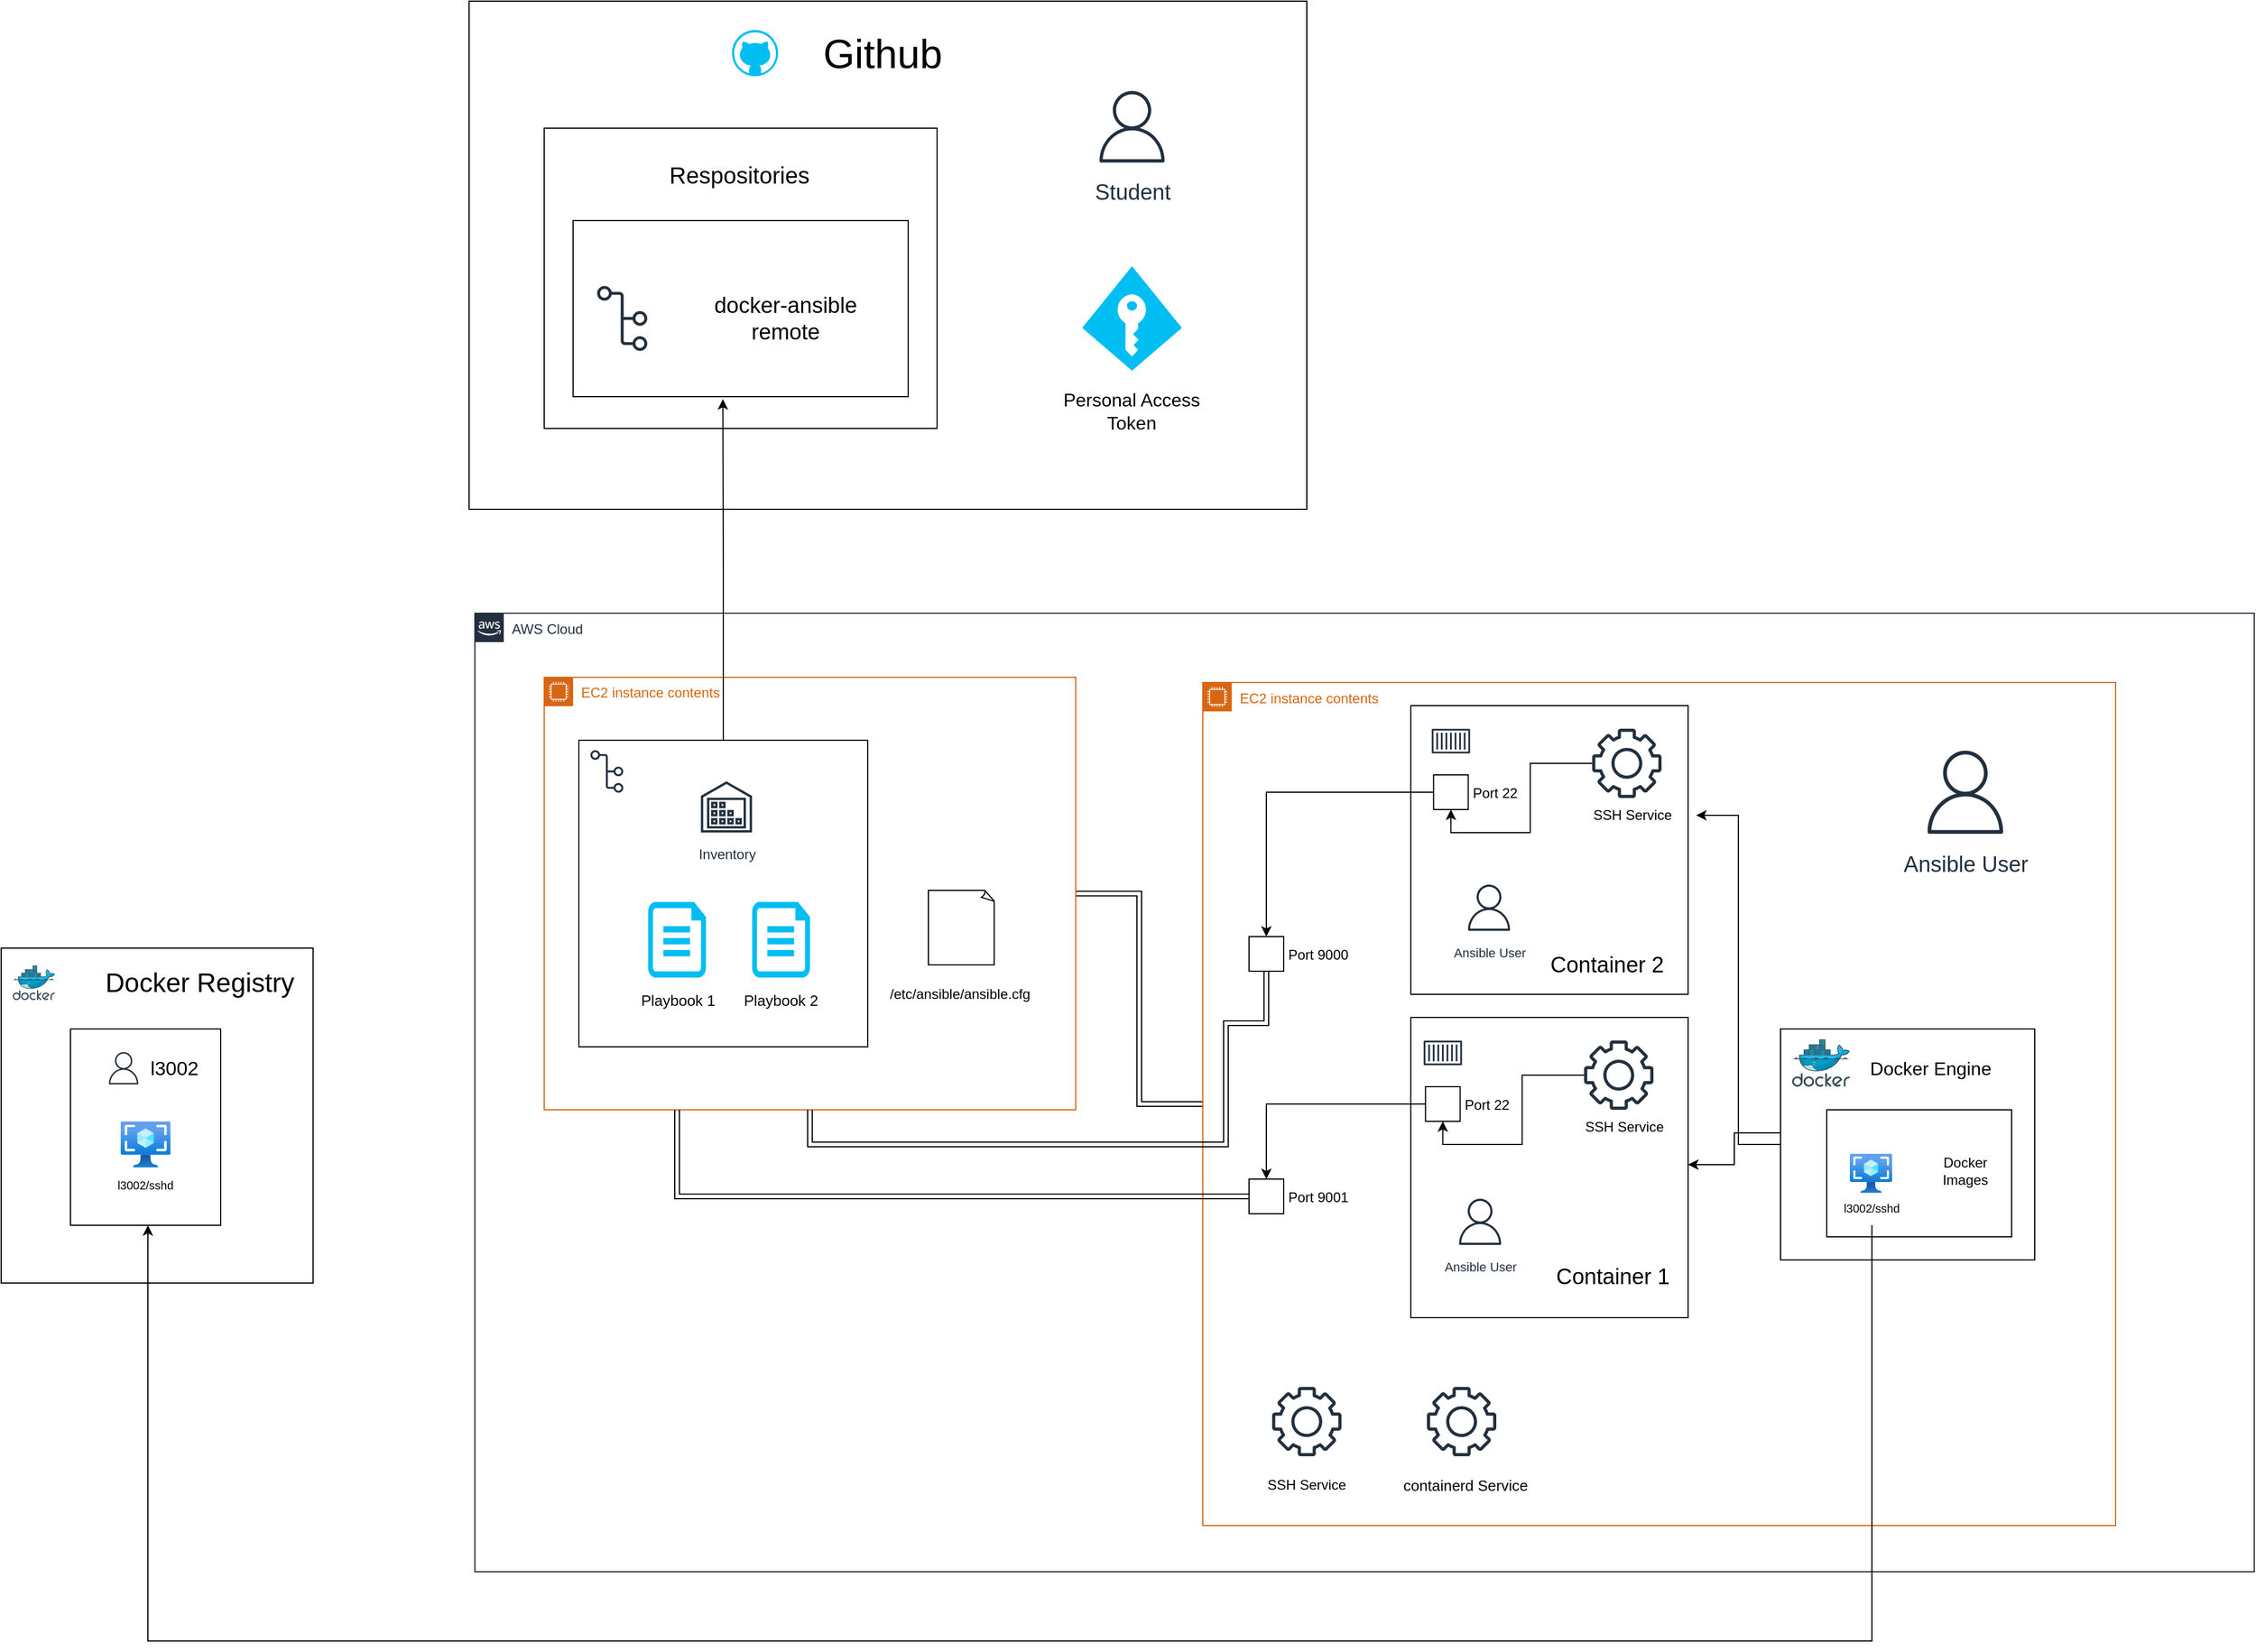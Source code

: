 <mxfile version="24.2.5" type="device">
  <diagram name="Page-1" id="YDpm7EfUB-LVqQbUf0rT">
    <mxGraphModel dx="3500" dy="2957" grid="1" gridSize="10" guides="1" tooltips="1" connect="1" arrows="1" fold="1" page="1" pageScale="1" pageWidth="850" pageHeight="1100" math="0" shadow="0">
      <root>
        <mxCell id="0" />
        <mxCell id="1" parent="0" />
        <mxCell id="X7L6hgSxwBVtEqUktsaV-165" value="" style="rounded=0;whiteSpace=wrap;html=1;" vertex="1" parent="1">
          <mxGeometry x="425" y="-720" width="725" height="440" as="geometry" />
        </mxCell>
        <mxCell id="X7L6hgSxwBVtEqUktsaV-4" value="" style="rounded=0;whiteSpace=wrap;html=1;" vertex="1" parent="1">
          <mxGeometry x="20" y="100" width="270" height="290" as="geometry" />
        </mxCell>
        <mxCell id="X7L6hgSxwBVtEqUktsaV-121" value="" style="rounded=0;whiteSpace=wrap;html=1;" vertex="1" parent="1">
          <mxGeometry x="80" y="170" width="130" height="170" as="geometry" />
        </mxCell>
        <mxCell id="X7L6hgSxwBVtEqUktsaV-1" value="" style="image;sketch=0;aspect=fixed;html=1;points=[];align=center;fontSize=12;image=img/lib/mscae/Docker.svg;" vertex="1" parent="1">
          <mxGeometry x="30" y="115" width="36.59" height="30" as="geometry" />
        </mxCell>
        <mxCell id="X7L6hgSxwBVtEqUktsaV-6" value="&lt;font style=&quot;font-size: 23px;&quot;&gt;Docker Registry&lt;/font&gt;" style="text;html=1;align=center;verticalAlign=middle;whiteSpace=wrap;rounded=0;" vertex="1" parent="1">
          <mxGeometry x="66.59" y="120" width="250" height="20" as="geometry" />
        </mxCell>
        <mxCell id="X7L6hgSxwBVtEqUktsaV-9" value="&lt;font style=&quot;font-size: 17px;&quot;&gt;l3002&lt;/font&gt;" style="text;html=1;align=center;verticalAlign=middle;whiteSpace=wrap;rounded=0;" vertex="1" parent="1">
          <mxGeometry x="140" y="190" width="60" height="30" as="geometry" />
        </mxCell>
        <mxCell id="X7L6hgSxwBVtEqUktsaV-11" value="" style="sketch=0;outlineConnect=0;fontColor=#232F3E;gradientColor=none;fillColor=#232F3D;strokeColor=none;dashed=0;verticalLabelPosition=bottom;verticalAlign=top;align=center;html=1;fontSize=12;fontStyle=0;aspect=fixed;pointerEvents=1;shape=mxgraph.aws4.user;" vertex="1" parent="1">
          <mxGeometry x="112" y="190" width="28" height="28" as="geometry" />
        </mxCell>
        <mxCell id="X7L6hgSxwBVtEqUktsaV-40" value="AWS Cloud" style="points=[[0,0],[0.25,0],[0.5,0],[0.75,0],[1,0],[1,0.25],[1,0.5],[1,0.75],[1,1],[0.75,1],[0.5,1],[0.25,1],[0,1],[0,0.75],[0,0.5],[0,0.25]];outlineConnect=0;gradientColor=none;html=1;whiteSpace=wrap;fontSize=12;fontStyle=0;container=1;pointerEvents=0;collapsible=0;recursiveResize=0;shape=mxgraph.aws4.group;grIcon=mxgraph.aws4.group_aws_cloud_alt;strokeColor=#232F3E;fillColor=none;verticalAlign=top;align=left;spacingLeft=30;fontColor=#232F3E;dashed=0;" vertex="1" parent="1">
          <mxGeometry x="430" y="-190" width="1540" height="830" as="geometry" />
        </mxCell>
        <mxCell id="X7L6hgSxwBVtEqUktsaV-44" style="edgeStyle=orthogonalEdgeStyle;rounded=0;orthogonalLoop=1;jettySize=auto;html=1;exitX=1;exitY=0.5;exitDx=0;exitDy=0;entryX=0;entryY=0.5;entryDx=0;entryDy=0;shape=link;" edge="1" parent="X7L6hgSxwBVtEqUktsaV-40" source="X7L6hgSxwBVtEqUktsaV-42" target="X7L6hgSxwBVtEqUktsaV-43">
          <mxGeometry relative="1" as="geometry" />
        </mxCell>
        <mxCell id="X7L6hgSxwBVtEqUktsaV-42" value="EC2 instance contents" style="points=[[0,0],[0.25,0],[0.5,0],[0.75,0],[1,0],[1,0.25],[1,0.5],[1,0.75],[1,1],[0.75,1],[0.5,1],[0.25,1],[0,1],[0,0.75],[0,0.5],[0,0.25]];outlineConnect=0;gradientColor=none;html=1;whiteSpace=wrap;fontSize=12;fontStyle=0;container=1;pointerEvents=0;collapsible=0;recursiveResize=0;shape=mxgraph.aws4.group;grIcon=mxgraph.aws4.group_ec2_instance_contents;strokeColor=#D86613;fillColor=none;verticalAlign=top;align=left;spacingLeft=30;fontColor=#D86613;dashed=0;" vertex="1" parent="X7L6hgSxwBVtEqUktsaV-40">
          <mxGeometry x="60" y="55.46" width="460" height="374.54" as="geometry" />
        </mxCell>
        <mxCell id="X7L6hgSxwBVtEqUktsaV-188" value="" style="whiteSpace=wrap;html=1;shape=mxgraph.basic.document" vertex="1" parent="X7L6hgSxwBVtEqUktsaV-42">
          <mxGeometry x="332.5" y="184.54" width="57.5" height="64.54" as="geometry" />
        </mxCell>
        <mxCell id="X7L6hgSxwBVtEqUktsaV-190" value="/etc/ansible/ansible.cfg" style="text;html=1;align=center;verticalAlign=middle;whiteSpace=wrap;rounded=0;" vertex="1" parent="X7L6hgSxwBVtEqUktsaV-42">
          <mxGeometry x="330" y="260" width="60" height="30" as="geometry" />
        </mxCell>
        <mxCell id="X7L6hgSxwBVtEqUktsaV-191" value="" style="rounded=0;whiteSpace=wrap;html=1;" vertex="1" parent="X7L6hgSxwBVtEqUktsaV-42">
          <mxGeometry x="30" y="54.54" width="250" height="265.46" as="geometry" />
        </mxCell>
        <mxCell id="X7L6hgSxwBVtEqUktsaV-192" value="" style="sketch=0;outlineConnect=0;fontColor=#232F3E;gradientColor=none;fillColor=#232F3D;strokeColor=none;dashed=0;verticalLabelPosition=bottom;verticalAlign=top;align=center;html=1;fontSize=12;fontStyle=0;aspect=fixed;pointerEvents=1;shape=mxgraph.aws4.git_repository;" vertex="1" parent="X7L6hgSxwBVtEqUktsaV-42">
          <mxGeometry x="40" y="63.08" width="28.4" height="36.92" as="geometry" />
        </mxCell>
        <mxCell id="X7L6hgSxwBVtEqUktsaV-193" value="" style="verticalLabelPosition=bottom;html=1;verticalAlign=top;align=center;strokeColor=none;fillColor=#00BEF2;shape=mxgraph.azure.cloud_services_configuration_file;pointerEvents=1;" vertex="1" parent="X7L6hgSxwBVtEqUktsaV-42">
          <mxGeometry x="90" y="194.54" width="50" height="65.46" as="geometry" />
        </mxCell>
        <mxCell id="X7L6hgSxwBVtEqUktsaV-194" value="" style="verticalLabelPosition=bottom;html=1;verticalAlign=top;align=center;strokeColor=none;fillColor=#00BEF2;shape=mxgraph.azure.cloud_services_configuration_file;pointerEvents=1;" vertex="1" parent="X7L6hgSxwBVtEqUktsaV-42">
          <mxGeometry x="180" y="194.54" width="50" height="65.46" as="geometry" />
        </mxCell>
        <mxCell id="X7L6hgSxwBVtEqUktsaV-200" value="Inventory" style="sketch=0;outlineConnect=0;fontColor=#232F3E;gradientColor=none;strokeColor=#232F3E;fillColor=#ffffff;dashed=0;verticalLabelPosition=bottom;verticalAlign=top;align=center;html=1;fontSize=12;fontStyle=0;aspect=fixed;shape=mxgraph.aws4.resourceIcon;resIcon=mxgraph.aws4.inventory;" vertex="1" parent="X7L6hgSxwBVtEqUktsaV-42">
          <mxGeometry x="130" y="84.54" width="55.46" height="55.46" as="geometry" />
        </mxCell>
        <mxCell id="X7L6hgSxwBVtEqUktsaV-201" value="&lt;font style=&quot;font-size: 13px;&quot;&gt;Playbook 1&lt;/font&gt;" style="text;html=1;align=center;verticalAlign=middle;whiteSpace=wrap;rounded=0;" vertex="1" parent="X7L6hgSxwBVtEqUktsaV-42">
          <mxGeometry x="60.71" y="264.54" width="110" height="30" as="geometry" />
        </mxCell>
        <mxCell id="X7L6hgSxwBVtEqUktsaV-202" value="&lt;font style=&quot;font-size: 13px;&quot;&gt;Playbook 2&lt;/font&gt;" style="text;html=1;align=center;verticalAlign=middle;whiteSpace=wrap;rounded=0;" vertex="1" parent="X7L6hgSxwBVtEqUktsaV-42">
          <mxGeometry x="150" y="264.54" width="110" height="30" as="geometry" />
        </mxCell>
        <mxCell id="X7L6hgSxwBVtEqUktsaV-43" value="EC2 instance contents" style="points=[[0,0],[0.25,0],[0.5,0],[0.75,0],[1,0],[1,0.25],[1,0.5],[1,0.75],[1,1],[0.75,1],[0.5,1],[0.25,1],[0,1],[0,0.75],[0,0.5],[0,0.25]];outlineConnect=0;gradientColor=none;html=1;whiteSpace=wrap;fontSize=12;fontStyle=0;container=1;pointerEvents=0;collapsible=0;recursiveResize=0;shape=mxgraph.aws4.group;grIcon=mxgraph.aws4.group_ec2_instance_contents;strokeColor=#D86613;fillColor=none;verticalAlign=top;align=left;spacingLeft=30;fontColor=#D86613;dashed=0;" vertex="1" parent="X7L6hgSxwBVtEqUktsaV-40">
          <mxGeometry x="630" y="60" width="790" height="730" as="geometry" />
        </mxCell>
        <mxCell id="X7L6hgSxwBVtEqUktsaV-87" value="" style="rounded=0;whiteSpace=wrap;html=1;" vertex="1" parent="X7L6hgSxwBVtEqUktsaV-43">
          <mxGeometry x="500" y="300" width="220" height="200" as="geometry" />
        </mxCell>
        <mxCell id="X7L6hgSxwBVtEqUktsaV-115" value="" style="rounded=0;whiteSpace=wrap;html=1;" vertex="1" parent="X7L6hgSxwBVtEqUktsaV-43">
          <mxGeometry x="540" y="370" width="160" height="110" as="geometry" />
        </mxCell>
        <mxCell id="X7L6hgSxwBVtEqUktsaV-52" value="" style="rounded=0;whiteSpace=wrap;html=1;" vertex="1" parent="X7L6hgSxwBVtEqUktsaV-43">
          <mxGeometry x="180" y="290" width="240" height="260" as="geometry" />
        </mxCell>
        <mxCell id="X7L6hgSxwBVtEqUktsaV-53" value="" style="sketch=0;outlineConnect=0;fontColor=#232F3E;gradientColor=none;strokeColor=#232F3E;fillColor=#ffffff;dashed=0;verticalLabelPosition=bottom;verticalAlign=top;align=center;html=1;fontSize=12;fontStyle=0;aspect=fixed;shape=mxgraph.aws4.resourceIcon;resIcon=mxgraph.aws4.container_1;" vertex="1" parent="X7L6hgSxwBVtEqUktsaV-43">
          <mxGeometry x="187" y="300" width="41.46" height="41.46" as="geometry" />
        </mxCell>
        <mxCell id="X7L6hgSxwBVtEqUktsaV-66" style="edgeStyle=orthogonalEdgeStyle;rounded=0;orthogonalLoop=1;jettySize=auto;html=1;exitX=0;exitY=0.5;exitDx=0;exitDy=0;entryX=0.5;entryY=0;entryDx=0;entryDy=0;" edge="1" parent="X7L6hgSxwBVtEqUktsaV-43" source="X7L6hgSxwBVtEqUktsaV-55" target="X7L6hgSxwBVtEqUktsaV-63">
          <mxGeometry relative="1" as="geometry" />
        </mxCell>
        <mxCell id="X7L6hgSxwBVtEqUktsaV-55" value="Port 22" style="fontStyle=0;labelPosition=right;verticalLabelPosition=middle;align=left;verticalAlign=middle;spacingLeft=2;" vertex="1" parent="X7L6hgSxwBVtEqUktsaV-43">
          <mxGeometry x="192.73" y="350" width="30" height="30" as="geometry" />
        </mxCell>
        <mxCell id="X7L6hgSxwBVtEqUktsaV-68" style="edgeStyle=orthogonalEdgeStyle;rounded=0;orthogonalLoop=1;jettySize=auto;html=1;entryX=0.5;entryY=1;entryDx=0;entryDy=0;" edge="1" parent="X7L6hgSxwBVtEqUktsaV-43" source="X7L6hgSxwBVtEqUktsaV-60" target="X7L6hgSxwBVtEqUktsaV-55">
          <mxGeometry relative="1" as="geometry" />
        </mxCell>
        <mxCell id="X7L6hgSxwBVtEqUktsaV-60" value="" style="sketch=0;outlineConnect=0;fontColor=#232F3E;gradientColor=none;fillColor=#232F3D;strokeColor=none;dashed=0;verticalLabelPosition=bottom;verticalAlign=top;align=center;html=1;fontSize=12;fontStyle=0;aspect=fixed;pointerEvents=1;shape=mxgraph.aws4.gear;" vertex="1" parent="X7L6hgSxwBVtEqUktsaV-43">
          <mxGeometry x="330" y="310" width="60" height="60" as="geometry" />
        </mxCell>
        <mxCell id="X7L6hgSxwBVtEqUktsaV-63" value="Port 9001" style="fontStyle=0;labelPosition=right;verticalLabelPosition=middle;align=left;verticalAlign=middle;spacingLeft=2;" vertex="1" parent="X7L6hgSxwBVtEqUktsaV-43">
          <mxGeometry x="40" y="430" width="30" height="30" as="geometry" />
        </mxCell>
        <mxCell id="X7L6hgSxwBVtEqUktsaV-64" value="Port 9000" style="fontStyle=0;labelPosition=right;verticalLabelPosition=middle;align=left;verticalAlign=middle;spacingLeft=2;" vertex="1" parent="X7L6hgSxwBVtEqUktsaV-43">
          <mxGeometry x="40" y="220" width="30" height="30" as="geometry" />
        </mxCell>
        <mxCell id="X7L6hgSxwBVtEqUktsaV-67" value="&lt;font style=&quot;font-size: 12px;&quot;&gt;SSH Service&lt;/font&gt;" style="text;html=1;align=center;verticalAlign=middle;whiteSpace=wrap;rounded=0;" vertex="1" parent="X7L6hgSxwBVtEqUktsaV-43">
          <mxGeometry x="310" y="370" width="110" height="30" as="geometry" />
        </mxCell>
        <mxCell id="X7L6hgSxwBVtEqUktsaV-69" value="" style="rounded=0;whiteSpace=wrap;html=1;" vertex="1" parent="X7L6hgSxwBVtEqUktsaV-43">
          <mxGeometry x="180" y="20" width="240" height="250" as="geometry" />
        </mxCell>
        <mxCell id="X7L6hgSxwBVtEqUktsaV-70" value="" style="sketch=0;outlineConnect=0;fontColor=#232F3E;gradientColor=none;strokeColor=#232F3E;fillColor=#ffffff;dashed=0;verticalLabelPosition=bottom;verticalAlign=top;align=center;html=1;fontSize=12;fontStyle=0;aspect=fixed;shape=mxgraph.aws4.resourceIcon;resIcon=mxgraph.aws4.container_1;" vertex="1" parent="X7L6hgSxwBVtEqUktsaV-43">
          <mxGeometry x="194" y="30" width="41.46" height="41.46" as="geometry" />
        </mxCell>
        <mxCell id="X7L6hgSxwBVtEqUktsaV-84" style="edgeStyle=orthogonalEdgeStyle;rounded=0;orthogonalLoop=1;jettySize=auto;html=1;exitX=0;exitY=0.5;exitDx=0;exitDy=0;entryX=0.5;entryY=0;entryDx=0;entryDy=0;" edge="1" parent="X7L6hgSxwBVtEqUktsaV-43" source="X7L6hgSxwBVtEqUktsaV-71" target="X7L6hgSxwBVtEqUktsaV-64">
          <mxGeometry relative="1" as="geometry" />
        </mxCell>
        <mxCell id="X7L6hgSxwBVtEqUktsaV-71" value="Port 22" style="fontStyle=0;labelPosition=right;verticalLabelPosition=middle;align=left;verticalAlign=middle;spacingLeft=2;" vertex="1" parent="X7L6hgSxwBVtEqUktsaV-43">
          <mxGeometry x="199.73" y="80" width="30" height="30" as="geometry" />
        </mxCell>
        <mxCell id="X7L6hgSxwBVtEqUktsaV-72" style="edgeStyle=orthogonalEdgeStyle;rounded=0;orthogonalLoop=1;jettySize=auto;html=1;entryX=0.5;entryY=1;entryDx=0;entryDy=0;" edge="1" source="X7L6hgSxwBVtEqUktsaV-73" target="X7L6hgSxwBVtEqUktsaV-71" parent="X7L6hgSxwBVtEqUktsaV-43">
          <mxGeometry relative="1" as="geometry" />
        </mxCell>
        <mxCell id="X7L6hgSxwBVtEqUktsaV-73" value="" style="sketch=0;outlineConnect=0;fontColor=#232F3E;gradientColor=none;fillColor=#232F3D;strokeColor=none;dashed=0;verticalLabelPosition=bottom;verticalAlign=top;align=center;html=1;fontSize=12;fontStyle=0;aspect=fixed;pointerEvents=1;shape=mxgraph.aws4.gear;" vertex="1" parent="X7L6hgSxwBVtEqUktsaV-43">
          <mxGeometry x="337" y="40" width="60" height="60" as="geometry" />
        </mxCell>
        <mxCell id="X7L6hgSxwBVtEqUktsaV-74" value="&lt;font style=&quot;font-size: 12px;&quot;&gt;SSH Service&lt;/font&gt;" style="text;html=1;align=center;verticalAlign=middle;whiteSpace=wrap;rounded=0;" vertex="1" parent="X7L6hgSxwBVtEqUktsaV-43">
          <mxGeometry x="317" y="100" width="110" height="30" as="geometry" />
        </mxCell>
        <mxCell id="X7L6hgSxwBVtEqUktsaV-90" style="edgeStyle=orthogonalEdgeStyle;rounded=0;orthogonalLoop=1;jettySize=auto;html=1;exitX=0;exitY=0.5;exitDx=0;exitDy=0;entryX=1;entryY=0.5;entryDx=0;entryDy=0;" edge="1" parent="X7L6hgSxwBVtEqUktsaV-43" source="X7L6hgSxwBVtEqUktsaV-87" target="X7L6hgSxwBVtEqUktsaV-74">
          <mxGeometry relative="1" as="geometry" />
        </mxCell>
        <mxCell id="X7L6hgSxwBVtEqUktsaV-107" style="edgeStyle=orthogonalEdgeStyle;rounded=0;orthogonalLoop=1;jettySize=auto;html=1;entryX=1;entryY=0.75;entryDx=0;entryDy=0;exitX=0;exitY=0.5;exitDx=0;exitDy=0;" edge="1" parent="X7L6hgSxwBVtEqUktsaV-43" source="X7L6hgSxwBVtEqUktsaV-87">
          <mxGeometry relative="1" as="geometry">
            <mxPoint x="500" y="365" as="sourcePoint" />
            <mxPoint x="420" y="417.5" as="targetPoint" />
            <Array as="points">
              <mxPoint x="460" y="390" />
              <mxPoint x="460" y="418" />
            </Array>
          </mxGeometry>
        </mxCell>
        <mxCell id="X7L6hgSxwBVtEqUktsaV-96" value="" style="image;sketch=0;aspect=fixed;html=1;points=[];align=center;fontSize=12;image=img/lib/mscae/Docker.svg;" vertex="1" parent="X7L6hgSxwBVtEqUktsaV-43">
          <mxGeometry x="510" y="309" width="50" height="41" as="geometry" />
        </mxCell>
        <mxCell id="X7L6hgSxwBVtEqUktsaV-97" value="&lt;font style=&quot;font-size: 16px;&quot;&gt;Docker Engine&lt;/font&gt;" style="text;html=1;align=center;verticalAlign=middle;whiteSpace=wrap;rounded=0;" vertex="1" parent="X7L6hgSxwBVtEqUktsaV-43">
          <mxGeometry x="570" y="309" width="120" height="50" as="geometry" />
        </mxCell>
        <mxCell id="X7L6hgSxwBVtEqUktsaV-103" value="&lt;font style=&quot;font-size: 19px;&quot;&gt;Container 1&lt;/font&gt;" style="text;html=1;align=center;verticalAlign=middle;whiteSpace=wrap;rounded=0;" vertex="1" parent="X7L6hgSxwBVtEqUktsaV-43">
          <mxGeometry x="290" y="500" width="130" height="30" as="geometry" />
        </mxCell>
        <mxCell id="X7L6hgSxwBVtEqUktsaV-105" value="&lt;font style=&quot;font-size: 19px;&quot;&gt;Container 2&lt;/font&gt;" style="text;html=1;align=center;verticalAlign=middle;whiteSpace=wrap;rounded=0;" vertex="1" parent="X7L6hgSxwBVtEqUktsaV-43">
          <mxGeometry x="290" y="230" width="120" height="30" as="geometry" />
        </mxCell>
        <mxCell id="X7L6hgSxwBVtEqUktsaV-109" value="&lt;font style=&quot;font-size: 19px;&quot;&gt;Ansible User&lt;/font&gt;" style="sketch=0;outlineConnect=0;fontColor=#232F3E;gradientColor=none;strokeColor=#232F3E;fillColor=#ffffff;dashed=0;verticalLabelPosition=bottom;verticalAlign=top;align=center;html=1;fontSize=12;fontStyle=0;aspect=fixed;shape=mxgraph.aws4.resourceIcon;resIcon=mxgraph.aws4.user;" vertex="1" parent="X7L6hgSxwBVtEqUktsaV-43">
          <mxGeometry x="615" y="50" width="90" height="90" as="geometry" />
        </mxCell>
        <mxCell id="X7L6hgSxwBVtEqUktsaV-112" value="" style="image;aspect=fixed;html=1;points=[];align=center;fontSize=12;image=img/lib/azure2/compute/Images.svg;" vertex="1" parent="X7L6hgSxwBVtEqUktsaV-43">
          <mxGeometry x="560" y="408" width="36.66" height="34" as="geometry" />
        </mxCell>
        <mxCell id="X7L6hgSxwBVtEqUktsaV-113" value="&lt;font style=&quot;font-size: 10px;&quot;&gt;l3002/sshd&lt;/font&gt;" style="text;html=1;align=center;verticalAlign=middle;whiteSpace=wrap;rounded=0;" vertex="1" parent="X7L6hgSxwBVtEqUktsaV-43">
          <mxGeometry x="568.22" y="440" width="21.78" height="30" as="geometry" />
        </mxCell>
        <mxCell id="X7L6hgSxwBVtEqUktsaV-116" value="Docker Images" style="text;html=1;align=center;verticalAlign=middle;whiteSpace=wrap;rounded=0;" vertex="1" parent="X7L6hgSxwBVtEqUktsaV-43">
          <mxGeometry x="630" y="408" width="60" height="30" as="geometry" />
        </mxCell>
        <mxCell id="X7L6hgSxwBVtEqUktsaV-123" value="&lt;font style=&quot;font-size: 11px;&quot;&gt;Ansible User&lt;/font&gt;" style="sketch=0;outlineConnect=0;fontColor=#232F3E;gradientColor=none;strokeColor=#232F3E;fillColor=#ffffff;dashed=0;verticalLabelPosition=bottom;verticalAlign=top;align=center;html=1;fontSize=12;fontStyle=0;aspect=fixed;shape=mxgraph.aws4.resourceIcon;resIcon=mxgraph.aws4.user;" vertex="1" parent="X7L6hgSxwBVtEqUktsaV-43">
          <mxGeometry x="215" y="442" width="50" height="50" as="geometry" />
        </mxCell>
        <mxCell id="X7L6hgSxwBVtEqUktsaV-159" value="&lt;font style=&quot;font-size: 11px;&quot;&gt;Ansible User&lt;/font&gt;" style="sketch=0;outlineConnect=0;fontColor=#232F3E;gradientColor=none;strokeColor=#232F3E;fillColor=#ffffff;dashed=0;verticalLabelPosition=bottom;verticalAlign=top;align=center;html=1;fontSize=12;fontStyle=0;aspect=fixed;shape=mxgraph.aws4.resourceIcon;resIcon=mxgraph.aws4.user;" vertex="1" parent="X7L6hgSxwBVtEqUktsaV-43">
          <mxGeometry x="222.73" y="170" width="50" height="50" as="geometry" />
        </mxCell>
        <mxCell id="X7L6hgSxwBVtEqUktsaV-161" value="" style="sketch=0;outlineConnect=0;fontColor=#232F3E;gradientColor=none;fillColor=#232F3D;strokeColor=none;dashed=0;verticalLabelPosition=bottom;verticalAlign=top;align=center;html=1;fontSize=12;fontStyle=0;aspect=fixed;pointerEvents=1;shape=mxgraph.aws4.gear;" vertex="1" parent="X7L6hgSxwBVtEqUktsaV-43">
          <mxGeometry x="60" y="610" width="60" height="60" as="geometry" />
        </mxCell>
        <mxCell id="X7L6hgSxwBVtEqUktsaV-162" value="&lt;font style=&quot;font-size: 12px;&quot;&gt;SSH Service&lt;/font&gt;" style="text;html=1;align=center;verticalAlign=middle;whiteSpace=wrap;rounded=0;" vertex="1" parent="X7L6hgSxwBVtEqUktsaV-43">
          <mxGeometry x="35" y="680" width="110" height="30" as="geometry" />
        </mxCell>
        <mxCell id="X7L6hgSxwBVtEqUktsaV-197" value="" style="sketch=0;outlineConnect=0;fontColor=#232F3E;gradientColor=none;fillColor=#232F3D;strokeColor=none;dashed=0;verticalLabelPosition=bottom;verticalAlign=top;align=center;html=1;fontSize=12;fontStyle=0;aspect=fixed;pointerEvents=1;shape=mxgraph.aws4.gear;" vertex="1" parent="X7L6hgSxwBVtEqUktsaV-43">
          <mxGeometry x="194" y="610" width="60" height="60" as="geometry" />
        </mxCell>
        <mxCell id="X7L6hgSxwBVtEqUktsaV-199" value="&lt;font style=&quot;font-size: 13px;&quot;&gt;containerd Service&lt;/font&gt;" style="text;html=1;align=center;verticalAlign=middle;whiteSpace=wrap;rounded=0;" vertex="1" parent="X7L6hgSxwBVtEqUktsaV-43">
          <mxGeometry x="155" y="680" width="145" height="30" as="geometry" />
        </mxCell>
        <mxCell id="X7L6hgSxwBVtEqUktsaV-101" style="edgeStyle=orthogonalEdgeStyle;rounded=0;orthogonalLoop=1;jettySize=auto;html=1;entryX=0.5;entryY=1;entryDx=0;entryDy=0;shape=link;" edge="1" parent="X7L6hgSxwBVtEqUktsaV-40" source="X7L6hgSxwBVtEqUktsaV-64" target="X7L6hgSxwBVtEqUktsaV-42">
          <mxGeometry relative="1" as="geometry">
            <Array as="points">
              <mxPoint x="650" y="355" />
              <mxPoint x="650" y="460" />
              <mxPoint x="290" y="460" />
            </Array>
          </mxGeometry>
        </mxCell>
        <mxCell id="X7L6hgSxwBVtEqUktsaV-102" style="edgeStyle=orthogonalEdgeStyle;rounded=0;orthogonalLoop=1;jettySize=auto;html=1;entryX=0.25;entryY=1;entryDx=0;entryDy=0;shape=link;" edge="1" parent="X7L6hgSxwBVtEqUktsaV-40" source="X7L6hgSxwBVtEqUktsaV-63" target="X7L6hgSxwBVtEqUktsaV-42">
          <mxGeometry relative="1" as="geometry" />
        </mxCell>
        <mxCell id="X7L6hgSxwBVtEqUktsaV-118" style="edgeStyle=orthogonalEdgeStyle;rounded=0;orthogonalLoop=1;jettySize=auto;html=1;" edge="1" parent="1" source="X7L6hgSxwBVtEqUktsaV-113">
          <mxGeometry relative="1" as="geometry">
            <mxPoint x="147" y="340" as="targetPoint" />
            <Array as="points">
              <mxPoint x="1639" y="700" />
              <mxPoint x="147" y="700" />
            </Array>
          </mxGeometry>
        </mxCell>
        <mxCell id="X7L6hgSxwBVtEqUktsaV-119" value="" style="image;aspect=fixed;html=1;points=[];align=center;fontSize=12;image=img/lib/azure2/compute/Images.svg;" vertex="1" parent="1">
          <mxGeometry x="123.44" y="250" width="43.13" height="40" as="geometry" />
        </mxCell>
        <mxCell id="X7L6hgSxwBVtEqUktsaV-120" value="&lt;font style=&quot;font-size: 10px;&quot;&gt;l3002/sshd&lt;/font&gt;" style="text;html=1;align=center;verticalAlign=middle;whiteSpace=wrap;rounded=0;" vertex="1" parent="1">
          <mxGeometry x="134.11" y="290" width="21.78" height="30" as="geometry" />
        </mxCell>
        <mxCell id="X7L6hgSxwBVtEqUktsaV-163" value="" style="verticalLabelPosition=bottom;html=1;verticalAlign=top;align=center;strokeColor=none;fillColor=#00BEF2;shape=mxgraph.azure.github_code;pointerEvents=1;" vertex="1" parent="1">
          <mxGeometry x="652.5" y="-695" width="40" height="40" as="geometry" />
        </mxCell>
        <mxCell id="X7L6hgSxwBVtEqUktsaV-166" value="&lt;font style=&quot;font-size: 35px;&quot;&gt;Github&lt;/font&gt;" style="text;html=1;align=center;verticalAlign=middle;whiteSpace=wrap;rounded=0;" vertex="1" parent="1">
          <mxGeometry x="692.5" y="-690" width="180" height="30" as="geometry" />
        </mxCell>
        <mxCell id="X7L6hgSxwBVtEqUktsaV-168" value="" style="rounded=0;whiteSpace=wrap;html=1;" vertex="1" parent="1">
          <mxGeometry x="490" y="-610" width="340" height="260" as="geometry" />
        </mxCell>
        <mxCell id="X7L6hgSxwBVtEqUktsaV-170" value="&lt;span style=&quot;font-size: 19px;&quot;&gt;Student&lt;/span&gt;" style="sketch=0;outlineConnect=0;fontColor=#232F3E;gradientColor=none;strokeColor=#232F3E;fillColor=#ffffff;dashed=0;verticalLabelPosition=bottom;verticalAlign=top;align=center;html=1;fontSize=12;fontStyle=0;aspect=fixed;shape=mxgraph.aws4.resourceIcon;resIcon=mxgraph.aws4.user;" vertex="1" parent="1">
          <mxGeometry x="960" y="-650" width="77.5" height="77.5" as="geometry" />
        </mxCell>
        <mxCell id="X7L6hgSxwBVtEqUktsaV-171" value="" style="rounded=0;whiteSpace=wrap;html=1;" vertex="1" parent="1">
          <mxGeometry x="515" y="-530" width="290" height="152.5" as="geometry" />
        </mxCell>
        <mxCell id="X7L6hgSxwBVtEqUktsaV-173" value="" style="sketch=0;outlineConnect=0;fontColor=#232F3E;gradientColor=none;fillColor=#232F3D;strokeColor=none;dashed=0;verticalLabelPosition=bottom;verticalAlign=top;align=center;html=1;fontSize=12;fontStyle=0;aspect=fixed;pointerEvents=1;shape=mxgraph.aws4.git_repository;" vertex="1" parent="1">
          <mxGeometry x="535.77" y="-473.5" width="43.46" height="56.5" as="geometry" />
        </mxCell>
        <mxCell id="X7L6hgSxwBVtEqUktsaV-174" value="&lt;font style=&quot;font-size: 19px;&quot;&gt;docker-ansible remote&lt;/font&gt;" style="text;html=1;align=center;verticalAlign=middle;whiteSpace=wrap;rounded=0;" vertex="1" parent="1">
          <mxGeometry x="630" y="-460.25" width="137.5" height="30" as="geometry" />
        </mxCell>
        <mxCell id="X7L6hgSxwBVtEqUktsaV-183" value="&lt;font style=&quot;font-size: 20px;&quot;&gt;Respositories&lt;/font&gt;" style="text;html=1;align=center;verticalAlign=middle;whiteSpace=wrap;rounded=0;" vertex="1" parent="1">
          <mxGeometry x="579.23" y="-590" width="160" height="40" as="geometry" />
        </mxCell>
        <mxCell id="X7L6hgSxwBVtEqUktsaV-185" value="" style="verticalLabelPosition=bottom;html=1;verticalAlign=top;align=center;strokeColor=none;fillColor=#00BEF2;shape=mxgraph.azure.access_control;" vertex="1" parent="1">
          <mxGeometry x="955.63" y="-490.5" width="86.25" height="90.5" as="geometry" />
        </mxCell>
        <mxCell id="X7L6hgSxwBVtEqUktsaV-186" value="&lt;font style=&quot;font-size: 16px;&quot;&gt;Personal Access Token&lt;/font&gt;" style="text;html=1;align=center;verticalAlign=middle;whiteSpace=wrap;rounded=0;" vertex="1" parent="1">
          <mxGeometry x="933.13" y="-390" width="131.25" height="50" as="geometry" />
        </mxCell>
        <mxCell id="X7L6hgSxwBVtEqUktsaV-204" style="edgeStyle=orthogonalEdgeStyle;rounded=0;orthogonalLoop=1;jettySize=auto;html=1;entryX=0.447;entryY=1.014;entryDx=0;entryDy=0;entryPerimeter=0;" edge="1" parent="1" source="X7L6hgSxwBVtEqUktsaV-191" target="X7L6hgSxwBVtEqUktsaV-171">
          <mxGeometry relative="1" as="geometry" />
        </mxCell>
      </root>
    </mxGraphModel>
  </diagram>
</mxfile>
